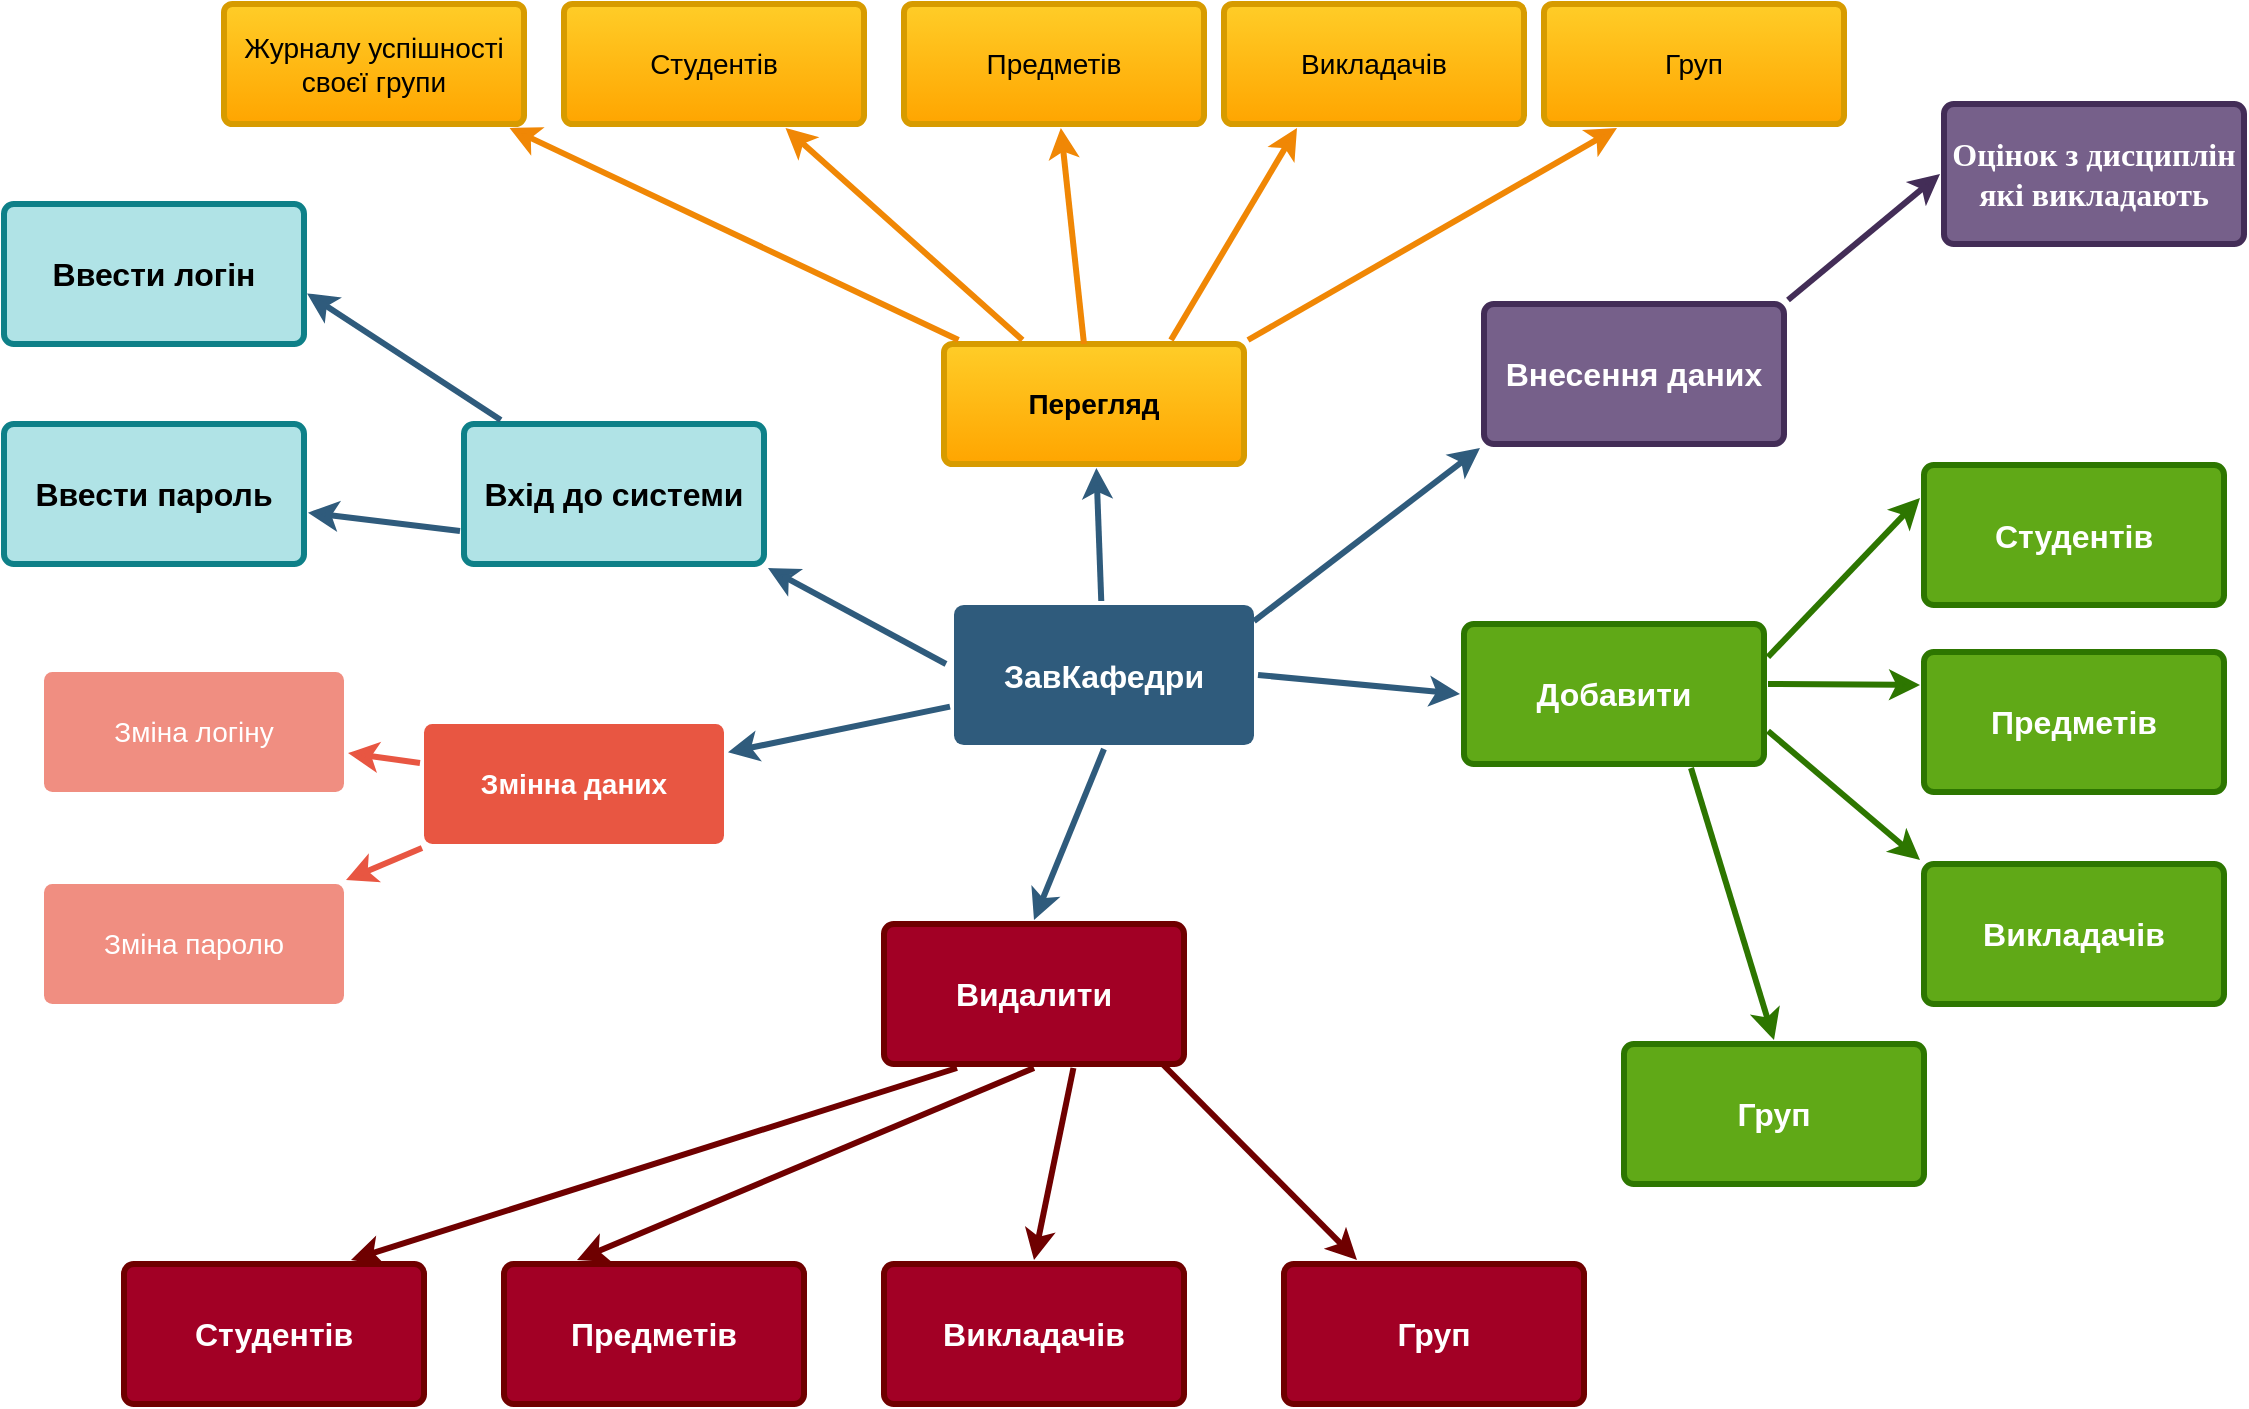 <mxfile version="13.1.14" type="github"><diagram id="6a731a19-8d31-9384-78a2-239565b7b9f0" name="Page-1"><mxGraphModel dx="1483" dy="840" grid="1" gridSize="10" guides="1" tooltips="1" connect="1" arrows="1" fold="1" page="1" pageScale="1" pageWidth="1169" pageHeight="827" background="#ffffff" math="0" shadow="0"><root><mxCell id="0"/><mxCell id="1" parent="0"/><mxCell id="1745" value="" style="edgeStyle=none;rounded=0;jumpStyle=none;html=1;shadow=0;labelBackgroundColor=none;startArrow=none;startFill=0;endArrow=classic;endFill=1;jettySize=auto;orthogonalLoop=1;strokeColor=#2F5B7C;strokeWidth=3;fontFamily=Helvetica;fontSize=16;fontColor=#23445D;spacing=5;" parent="1" source="1749" target="1764" edge="1"><mxGeometry relative="1" as="geometry"/></mxCell><mxCell id="1748" value="" style="edgeStyle=none;rounded=0;jumpStyle=none;html=1;shadow=0;labelBackgroundColor=none;startArrow=none;startFill=0;endArrow=classic;endFill=1;jettySize=auto;orthogonalLoop=1;strokeColor=#2F5B7C;strokeWidth=3;fontFamily=Helvetica;fontSize=16;fontColor=#23445D;spacing=5;" parent="1" source="1749" target="1753" edge="1"><mxGeometry relative="1" as="geometry"/></mxCell><mxCell id="1749" value="ЗавКафедри" style="rounded=1;whiteSpace=wrap;html=1;shadow=0;labelBackgroundColor=none;strokeColor=none;strokeWidth=3;fillColor=#2F5B7C;fontFamily=Helvetica;fontSize=16;fontColor=#FFFFFF;align=center;fontStyle=1;spacing=5;arcSize=7;perimeterSpacing=2;" parent="1" vertex="1"><mxGeometry x="495" y="380.5" width="150" height="70" as="geometry"/></mxCell><mxCell id="onV5FU4CI0vq8sCSWNWB-1821" value="Добавити" style="rounded=1;whiteSpace=wrap;html=1;shadow=0;labelBackgroundColor=none;strokeColor=#2D7600;strokeWidth=3;fillColor=#60a917;fontFamily=Helvetica;fontSize=16;fontColor=#ffffff;align=center;fontStyle=1;spacing=5;arcSize=7;perimeterSpacing=2;" vertex="1" parent="1"><mxGeometry x="750" y="390" width="150" height="70" as="geometry"/></mxCell><mxCell id="onV5FU4CI0vq8sCSWNWB-1834" value="Груп" style="rounded=1;whiteSpace=wrap;html=1;shadow=0;labelBackgroundColor=none;strokeColor=#2D7600;strokeWidth=3;fillColor=#60a917;fontFamily=Helvetica;fontSize=16;fontColor=#ffffff;align=center;fontStyle=1;spacing=5;arcSize=7;perimeterSpacing=2;" vertex="1" parent="1"><mxGeometry x="830" y="600" width="150" height="70" as="geometry"/></mxCell><mxCell id="onV5FU4CI0vq8sCSWNWB-1830" value="Викладачів" style="rounded=1;whiteSpace=wrap;html=1;shadow=0;labelBackgroundColor=none;strokeColor=#2D7600;strokeWidth=3;fillColor=#60a917;fontFamily=Helvetica;fontSize=16;fontColor=#ffffff;align=center;fontStyle=1;spacing=5;arcSize=7;perimeterSpacing=2;" vertex="1" parent="1"><mxGeometry x="980" y="510" width="150" height="70" as="geometry"/></mxCell><mxCell id="onV5FU4CI0vq8sCSWNWB-1827" value="Предметів" style="rounded=1;whiteSpace=wrap;html=1;shadow=0;labelBackgroundColor=none;strokeColor=#2D7600;strokeWidth=3;fillColor=#60a917;fontFamily=Helvetica;fontSize=16;fontColor=#ffffff;align=center;fontStyle=1;spacing=5;arcSize=7;perimeterSpacing=2;" vertex="1" parent="1"><mxGeometry x="980" y="404" width="150" height="70" as="geometry"/></mxCell><mxCell id="onV5FU4CI0vq8sCSWNWB-1824" value="Студентів" style="rounded=1;whiteSpace=wrap;html=1;shadow=0;labelBackgroundColor=none;strokeColor=#2D7600;strokeWidth=3;fillColor=#60a917;fontFamily=Helvetica;fontSize=16;fontColor=#ffffff;align=center;fontStyle=1;spacing=5;arcSize=7;perimeterSpacing=2;" vertex="1" parent="1"><mxGeometry x="980" y="310.5" width="150" height="70" as="geometry"/></mxCell><mxCell id="onV5FU4CI0vq8sCSWNWB-1806" value="Видалити" style="rounded=1;whiteSpace=wrap;html=1;shadow=0;labelBackgroundColor=none;strokeColor=#6F0000;strokeWidth=3;fillColor=#a20025;fontFamily=Helvetica;fontSize=16;fontColor=#ffffff;align=center;fontStyle=1;spacing=5;arcSize=7;perimeterSpacing=2;" vertex="1" parent="1"><mxGeometry x="460" y="540" width="150" height="70" as="geometry"/></mxCell><mxCell id="onV5FU4CI0vq8sCSWNWB-1818" value="Груп" style="rounded=1;whiteSpace=wrap;html=1;shadow=0;labelBackgroundColor=none;strokeColor=#6F0000;strokeWidth=3;fillColor=#a20025;fontFamily=Helvetica;fontSize=16;fontColor=#ffffff;align=center;fontStyle=1;spacing=5;arcSize=7;perimeterSpacing=2;" vertex="1" parent="1"><mxGeometry x="660" y="710" width="150" height="70" as="geometry"/></mxCell><mxCell id="onV5FU4CI0vq8sCSWNWB-1815" value="Викладачів" style="rounded=1;whiteSpace=wrap;html=1;shadow=0;labelBackgroundColor=none;strokeColor=#6F0000;strokeWidth=3;fillColor=#a20025;fontFamily=Helvetica;fontSize=16;fontColor=#ffffff;align=center;fontStyle=1;spacing=5;arcSize=7;perimeterSpacing=2;" vertex="1" parent="1"><mxGeometry x="460" y="710" width="150" height="70" as="geometry"/></mxCell><mxCell id="onV5FU4CI0vq8sCSWNWB-1812" value="Предметів" style="rounded=1;whiteSpace=wrap;html=1;shadow=0;labelBackgroundColor=none;strokeColor=#6F0000;strokeWidth=3;fillColor=#a20025;fontFamily=Helvetica;fontSize=16;fontColor=#ffffff;align=center;fontStyle=1;spacing=5;arcSize=7;perimeterSpacing=2;" vertex="1" parent="1"><mxGeometry x="270" y="710" width="150" height="70" as="geometry"/></mxCell><mxCell id="onV5FU4CI0vq8sCSWNWB-1810" value="Студентів" style="rounded=1;whiteSpace=wrap;html=1;shadow=0;labelBackgroundColor=none;strokeColor=#6F0000;strokeWidth=3;fillColor=#a20025;fontFamily=Helvetica;fontSize=16;fontColor=#ffffff;align=center;fontStyle=1;spacing=5;arcSize=7;perimeterSpacing=2;" vertex="1" parent="1"><mxGeometry x="80" y="710" width="150" height="70" as="geometry"/></mxCell><mxCell id="onV5FU4CI0vq8sCSWNWB-1797" value="Внесення даних" style="rounded=1;whiteSpace=wrap;html=1;shadow=0;labelBackgroundColor=none;strokeColor=#432D57;strokeWidth=3;fillColor=#76608a;fontFamily=Helvetica;fontSize=16;fontColor=#ffffff;align=center;fontStyle=1;spacing=5;arcSize=7;perimeterSpacing=2;" vertex="1" parent="1"><mxGeometry x="760" y="230" width="150" height="70" as="geometry"/></mxCell><mxCell id="onV5FU4CI0vq8sCSWNWB-1800" value="&lt;p class=&quot;MsoNormal&quot;&gt;&lt;span style=&quot;font-family: &amp;#34;times new roman&amp;#34; ; font-size: 12 0000pt&quot;&gt;Оцінок з дисциплін які викладають&lt;/span&gt;&lt;span style=&quot;font-family: &amp;#34;times new roman&amp;#34; ; font-size: 12 0000pt&quot;&gt;&lt;/span&gt;&lt;/p&gt;" style="rounded=1;whiteSpace=wrap;html=1;shadow=0;labelBackgroundColor=none;strokeColor=#432D57;strokeWidth=3;fillColor=#76608a;fontFamily=Helvetica;fontSize=16;fontColor=#ffffff;align=center;fontStyle=1;spacing=5;arcSize=7;perimeterSpacing=2;" vertex="1" parent="1"><mxGeometry x="990" y="130" width="150" height="70" as="geometry"/></mxCell><mxCell id="onV5FU4CI0vq8sCSWNWB-1781" value="Вхід до системи" style="rounded=1;whiteSpace=wrap;html=1;shadow=0;labelBackgroundColor=none;strokeColor=#0e8088;strokeWidth=3;fillColor=#b0e3e6;fontFamily=Helvetica;fontSize=16;align=center;fontStyle=1;spacing=5;arcSize=7;perimeterSpacing=2;" vertex="1" parent="1"><mxGeometry x="250" y="290" width="150" height="70" as="geometry"/></mxCell><mxCell id="onV5FU4CI0vq8sCSWNWB-1791" value="Ввести логін" style="rounded=1;whiteSpace=wrap;html=1;shadow=0;labelBackgroundColor=none;strokeColor=#0e8088;strokeWidth=3;fillColor=#b0e3e6;fontFamily=Helvetica;fontSize=16;align=center;fontStyle=1;spacing=5;arcSize=7;perimeterSpacing=2;" vertex="1" parent="1"><mxGeometry x="20" y="180" width="150" height="70" as="geometry"/></mxCell><mxCell id="onV5FU4CI0vq8sCSWNWB-1789" value="Ввести пароль&lt;span style=&quot;color: rgba(0 , 0 , 0 , 0) ; font-family: monospace ; font-size: 0px ; font-weight: 400&quot;&gt;%3CmxGraphModel%3E%3Croot%3E%3CmxCell%20id%3D%220%22%2F%3E%3CmxCell%20id%3D%221%22%20parent%3D%220%22%2F%3E%3CmxCell%20id%3D%222%22%20value%3D%22%22%20style%3D%22edgeStyle%3Dnone%3Brounded%3D0%3BjumpStyle%3Dnone%3Bhtml%3D1%3Bshadow%3D0%3BlabelBackgroundColor%3Dnone%3BstartArrow%3Dnone%3BstartFill%3D0%3BendArrow%3Dclassic%3BendFill%3D1%3BjettySize%3Dauto%3BorthogonalLoop%3D1%3BstrokeColor%3D%232F5B7C%3BstrokeWidth%3D3%3BfontFamily%3DHelvetica%3BfontSize%3D16%3BfontColor%3D%2323445D%3Bspacing%3D5%3BentryX%3D1%3BentryY%3D1%3BentryDx%3D0%3BentryDy%3D0%3B%22%20edge%3D%221%22%20parent%3D%221%22%3E%3CmxGeometry%20relative%3D%221%22%20as%3D%22geometry%22%3E%3CmxPoint%20x%3D%22491%22%20y%3D%22410%22%20as%3D%22sourcePoint%22%2F%3E%3CmxPoint%20x%3D%22367%22%20y%3D%22352%22%20as%3D%22targetPoint%22%2F%3E%3C%2FmxGeometry%3E%3C%2FmxCell%3E%3C%2Froot%3E%3C%2FmxGraphModel%3E&lt;/span&gt;" style="rounded=1;whiteSpace=wrap;html=1;shadow=0;labelBackgroundColor=none;strokeColor=#0e8088;strokeWidth=3;fillColor=#b0e3e6;fontFamily=Helvetica;fontSize=16;align=center;fontStyle=1;spacing=5;arcSize=7;perimeterSpacing=2;" vertex="1" parent="1"><mxGeometry x="20" y="290" width="150" height="70" as="geometry"/></mxCell><mxCell id="1750" value="" style="edgeStyle=none;rounded=1;jumpStyle=none;html=1;shadow=0;labelBackgroundColor=none;startArrow=none;startFill=0;jettySize=auto;orthogonalLoop=1;strokeColor=#E85642;strokeWidth=3;fontFamily=Helvetica;fontSize=14;fontColor=#FFFFFF;spacing=5;fontStyle=1;fillColor=#b0e3e6;" parent="1" source="1753" target="1756" edge="1"><mxGeometry relative="1" as="geometry"/></mxCell><mxCell id="1752" value="" style="edgeStyle=none;rounded=1;jumpStyle=none;html=1;shadow=0;labelBackgroundColor=none;startArrow=none;startFill=0;jettySize=auto;orthogonalLoop=1;strokeColor=#E85642;strokeWidth=3;fontFamily=Helvetica;fontSize=14;fontColor=#FFFFFF;spacing=5;fontStyle=1;fillColor=#b0e3e6;" parent="1" source="1753" target="1754" edge="1"><mxGeometry relative="1" as="geometry"/></mxCell><mxCell id="1753" value="Змінна даних" style="rounded=1;whiteSpace=wrap;html=1;shadow=0;labelBackgroundColor=none;strokeColor=none;strokeWidth=3;fillColor=#e85642;fontFamily=Helvetica;fontSize=14;fontColor=#FFFFFF;align=center;spacing=5;fontStyle=1;arcSize=7;perimeterSpacing=2;" parent="1" vertex="1"><mxGeometry x="230" y="440" width="150" height="60" as="geometry"/></mxCell><mxCell id="1754" value="Зміна паролю" style="rounded=1;whiteSpace=wrap;html=1;shadow=0;labelBackgroundColor=none;strokeColor=none;strokeWidth=3;fillColor=#f08e81;fontFamily=Helvetica;fontSize=14;fontColor=#FFFFFF;align=center;spacing=5;fontStyle=0;arcSize=7;perimeterSpacing=2;" parent="1" vertex="1"><mxGeometry x="40" y="520" width="150" height="60" as="geometry"/></mxCell><mxCell id="1756" value="Зміна логіну" style="rounded=1;whiteSpace=wrap;html=1;shadow=0;labelBackgroundColor=none;strokeColor=none;strokeWidth=3;fillColor=#f08e81;fontFamily=Helvetica;fontSize=14;fontColor=#FFFFFF;align=center;spacing=5;fontStyle=0;arcSize=7;perimeterSpacing=2;" parent="1" vertex="1"><mxGeometry x="40" y="414" width="150" height="60" as="geometry"/></mxCell><mxCell id="1764" value="Перегляд" style="rounded=1;whiteSpace=wrap;html=1;shadow=0;labelBackgroundColor=none;strokeColor=#d79b00;strokeWidth=3;fillColor=#ffcd28;fontFamily=Helvetica;fontSize=14;align=center;spacing=5;fontStyle=1;arcSize=7;perimeterSpacing=2;gradientColor=#ffa500;" parent="1" vertex="1"><mxGeometry x="490" y="250" width="150" height="60" as="geometry"/></mxCell><mxCell id="onV5FU4CI0vq8sCSWNWB-1804" value="&lt;span style=&quot;font-weight: normal&quot;&gt;Груп&lt;/span&gt;" style="rounded=1;whiteSpace=wrap;html=1;shadow=0;labelBackgroundColor=none;strokeColor=#d79b00;strokeWidth=3;fillColor=#ffcd28;fontFamily=Helvetica;fontSize=14;align=center;spacing=5;fontStyle=1;arcSize=7;perimeterSpacing=2;gradientColor=#ffa500;" vertex="1" parent="1"><mxGeometry x="790" y="80" width="150" height="60" as="geometry"/></mxCell><mxCell id="onV5FU4CI0vq8sCSWNWB-1795" value="&lt;span style=&quot;font-weight: normal&quot;&gt;Викладачів&lt;/span&gt;" style="rounded=1;whiteSpace=wrap;html=1;shadow=0;labelBackgroundColor=none;strokeColor=#d79b00;strokeWidth=3;fillColor=#ffcd28;fontFamily=Helvetica;fontSize=14;align=center;spacing=5;fontStyle=1;arcSize=7;perimeterSpacing=2;gradientColor=#ffa500;" vertex="1" parent="1"><mxGeometry x="630" y="80" width="150" height="60" as="geometry"/></mxCell><mxCell id="1765" value="Предметів" style="rounded=1;whiteSpace=wrap;html=1;shadow=0;labelBackgroundColor=none;strokeColor=#d79b00;strokeWidth=3;fillColor=#ffcd28;fontFamily=Helvetica;fontSize=14;align=center;spacing=5;arcSize=7;perimeterSpacing=2;gradientColor=#ffa500;" parent="1" vertex="1"><mxGeometry x="470" y="80" width="150" height="60" as="geometry"/></mxCell><mxCell id="1766" value="" style="edgeStyle=none;rounded=0;jumpStyle=none;html=1;shadow=0;labelBackgroundColor=none;startArrow=none;startFill=0;endArrow=classic;endFill=1;jettySize=auto;orthogonalLoop=1;strokeColor=#F08705;strokeWidth=3;fontFamily=Helvetica;fontSize=14;fontColor=#FFFFFF;spacing=5;" parent="1" target="1765" edge="1"><mxGeometry relative="1" as="geometry"><mxPoint x="560" y="250" as="sourcePoint"/></mxGeometry></mxCell><mxCell id="1767" value="Студентів" style="rounded=1;whiteSpace=wrap;html=1;shadow=0;labelBackgroundColor=none;strokeColor=#d79b00;strokeWidth=3;fillColor=#ffcd28;fontFamily=Helvetica;fontSize=14;align=center;spacing=5;arcSize=7;perimeterSpacing=2;gradientColor=#ffa500;" parent="1" vertex="1"><mxGeometry x="300" y="80" width="150" height="60" as="geometry"/></mxCell><mxCell id="1768" value="" style="edgeStyle=none;rounded=0;jumpStyle=none;html=1;shadow=0;labelBackgroundColor=none;startArrow=none;startFill=0;endArrow=classic;endFill=1;jettySize=auto;orthogonalLoop=1;strokeColor=#F08705;strokeWidth=3;fontFamily=Helvetica;fontSize=14;fontColor=#FFFFFF;spacing=5;" parent="1" source="1764" target="1767" edge="1"><mxGeometry relative="1" as="geometry"/></mxCell><mxCell id="1769" value="Журналу успішності своєї групи" style="rounded=1;whiteSpace=wrap;html=1;shadow=0;labelBackgroundColor=none;strokeColor=#d79b00;strokeWidth=3;fillColor=#ffcd28;fontFamily=Helvetica;fontSize=14;align=center;spacing=5;arcSize=7;perimeterSpacing=2;gradientColor=#ffa500;" parent="1" vertex="1"><mxGeometry x="130" y="80" width="150" height="60" as="geometry"/></mxCell><mxCell id="1770" value="" style="edgeStyle=none;rounded=0;jumpStyle=none;html=1;shadow=0;labelBackgroundColor=none;startArrow=none;startFill=0;endArrow=classic;endFill=1;jettySize=auto;orthogonalLoop=1;strokeColor=#F08705;strokeWidth=3;fontFamily=Helvetica;fontSize=14;fontColor=#FFFFFF;spacing=5;" parent="1" source="1764" target="1769" edge="1"><mxGeometry relative="1" as="geometry"/></mxCell><mxCell id="onV5FU4CI0vq8sCSWNWB-1783" value="" style="edgeStyle=none;rounded=0;jumpStyle=none;html=1;shadow=0;labelBackgroundColor=none;startArrow=none;startFill=0;endArrow=classic;endFill=1;jettySize=auto;orthogonalLoop=1;strokeColor=#2F5B7C;strokeWidth=3;fontFamily=Helvetica;fontSize=16;fontColor=#23445D;spacing=5;entryX=1;entryY=1;entryDx=0;entryDy=0;" edge="1" parent="1" target="onV5FU4CI0vq8sCSWNWB-1781"><mxGeometry relative="1" as="geometry"><mxPoint x="491" y="410" as="sourcePoint"/><mxPoint x="365" y="418.023" as="targetPoint"/></mxGeometry></mxCell><mxCell id="onV5FU4CI0vq8sCSWNWB-1788" value="" style="edgeStyle=none;rounded=0;jumpStyle=none;html=1;shadow=0;labelBackgroundColor=none;startArrow=none;startFill=0;endArrow=classic;endFill=1;jettySize=auto;orthogonalLoop=1;strokeColor=#2F5B7C;strokeWidth=3;fontFamily=Helvetica;fontSize=16;fontColor=#23445D;spacing=5;exitX=0;exitY=0.75;exitDx=0;exitDy=0;" edge="1" parent="1" source="onV5FU4CI0vq8sCSWNWB-1781" target="onV5FU4CI0vq8sCSWNWB-1789"><mxGeometry relative="1" as="geometry"><mxPoint x="501" y="420" as="sourcePoint"/><mxPoint x="150" y="340" as="targetPoint"/></mxGeometry></mxCell><mxCell id="onV5FU4CI0vq8sCSWNWB-1793" value="" style="edgeStyle=none;rounded=0;jumpStyle=none;html=1;shadow=0;labelBackgroundColor=none;startArrow=none;startFill=0;endArrow=classic;endFill=1;jettySize=auto;orthogonalLoop=1;strokeColor=#2F5B7C;strokeWidth=3;fontFamily=Helvetica;fontSize=16;fontColor=#23445D;spacing=5;entryX=0.997;entryY=0.631;entryDx=0;entryDy=0;entryPerimeter=0;" edge="1" parent="1" source="onV5FU4CI0vq8sCSWNWB-1781" target="onV5FU4CI0vq8sCSWNWB-1791"><mxGeometry relative="1" as="geometry"><mxPoint x="223" y="343.5" as="sourcePoint"/><mxPoint x="171.152" y="372.5" as="targetPoint"/></mxGeometry></mxCell><mxCell id="onV5FU4CI0vq8sCSWNWB-1794" value="" style="edgeStyle=none;rounded=0;jumpStyle=none;html=1;shadow=0;labelBackgroundColor=none;startArrow=none;startFill=0;endArrow=classic;endFill=1;jettySize=auto;orthogonalLoop=1;strokeColor=#F08705;strokeWidth=3;fontFamily=Helvetica;fontSize=14;fontColor=#FFFFFF;spacing=5;exitX=0.75;exitY=0;exitDx=0;exitDy=0;entryX=0.25;entryY=1;entryDx=0;entryDy=0;" edge="1" parent="1" source="1764" target="onV5FU4CI0vq8sCSWNWB-1795"><mxGeometry relative="1" as="geometry"><mxPoint x="799.997" y="208.5" as="sourcePoint"/><mxPoint x="845.863" y="122.5" as="targetPoint"/></mxGeometry></mxCell><mxCell id="onV5FU4CI0vq8sCSWNWB-1799" value="" style="edgeStyle=none;rounded=0;jumpStyle=none;html=1;shadow=0;labelBackgroundColor=none;startArrow=none;startFill=0;endArrow=classic;endFill=1;jettySize=auto;orthogonalLoop=1;strokeColor=#2F5B7C;strokeWidth=3;fontFamily=Helvetica;fontSize=16;fontColor=#23445D;spacing=5;exitX=0.987;exitY=0.136;exitDx=0;exitDy=0;entryX=0;entryY=1;entryDx=0;entryDy=0;exitPerimeter=0;" edge="1" parent="1" source="1749" target="onV5FU4CI0vq8sCSWNWB-1797"><mxGeometry relative="1" as="geometry"><mxPoint x="566.014" y="388.5" as="sourcePoint"/><mxPoint x="537.096" y="312" as="targetPoint"/></mxGeometry></mxCell><mxCell id="onV5FU4CI0vq8sCSWNWB-1802" value="" style="edgeStyle=none;rounded=0;jumpStyle=none;html=1;shadow=0;labelBackgroundColor=none;startArrow=none;startFill=0;endArrow=classic;endFill=1;jettySize=auto;orthogonalLoop=1;strokeColor=#432D57;strokeWidth=3;fontFamily=Helvetica;fontSize=16;fontColor=#23445D;spacing=5;exitX=1;exitY=0;exitDx=0;exitDy=0;entryX=0;entryY=0.5;entryDx=0;entryDy=0;fillColor=#76608a;" edge="1" parent="1" source="onV5FU4CI0vq8sCSWNWB-1797" target="onV5FU4CI0vq8sCSWNWB-1800"><mxGeometry relative="1" as="geometry"><mxPoint x="657" y="425.5" as="sourcePoint"/><mxPoint x="758" y="315" as="targetPoint"/></mxGeometry></mxCell><mxCell id="onV5FU4CI0vq8sCSWNWB-1803" value="" style="edgeStyle=none;rounded=0;jumpStyle=none;html=1;shadow=0;labelBackgroundColor=none;startArrow=none;startFill=0;endArrow=classic;endFill=1;jettySize=auto;orthogonalLoop=1;strokeColor=#F08705;strokeWidth=3;fontFamily=Helvetica;fontSize=14;fontColor=#FFFFFF;spacing=5;exitX=1;exitY=0;exitDx=0;exitDy=0;entryX=0.25;entryY=1;entryDx=0;entryDy=0;" edge="1" parent="1" source="1764" target="onV5FU4CI0vq8sCSWNWB-1804"><mxGeometry relative="1" as="geometry"><mxPoint x="563.5" y="248.0" as="sourcePoint"/><mxPoint x="790" y="160" as="targetPoint"/></mxGeometry></mxCell><mxCell id="onV5FU4CI0vq8sCSWNWB-1808" value="" style="edgeStyle=none;rounded=0;jumpStyle=none;html=1;shadow=0;labelBackgroundColor=none;startArrow=none;startFill=0;endArrow=classic;endFill=1;jettySize=auto;orthogonalLoop=1;strokeColor=#2F5B7C;strokeWidth=3;fontFamily=Helvetica;fontSize=16;fontColor=#23445D;spacing=5;entryX=0.5;entryY=0;entryDx=0;entryDy=0;exitX=0.5;exitY=1;exitDx=0;exitDy=0;" edge="1" parent="1" source="1749" target="onV5FU4CI0vq8sCSWNWB-1806"><mxGeometry relative="1" as="geometry"><mxPoint x="578.635" y="388.5" as="sourcePoint"/><mxPoint x="576.181" y="322" as="targetPoint"/></mxGeometry></mxCell><mxCell id="onV5FU4CI0vq8sCSWNWB-1809" value="" style="edgeStyle=none;rounded=0;jumpStyle=none;html=1;shadow=0;labelBackgroundColor=none;startArrow=none;startFill=0;endArrow=classic;endFill=1;jettySize=auto;orthogonalLoop=1;strokeColor=#6F0000;strokeWidth=3;fontFamily=Helvetica;fontSize=16;fontColor=#23445D;spacing=5;exitX=0.25;exitY=1;exitDx=0;exitDy=0;entryX=0.75;entryY=0;entryDx=0;entryDy=0;fillColor=#a20025;" edge="1" parent="1" source="onV5FU4CI0vq8sCSWNWB-1806" target="onV5FU4CI0vq8sCSWNWB-1810"><mxGeometry relative="1" as="geometry"><mxPoint x="580" y="462.5" as="sourcePoint"/><mxPoint x="340" y="650" as="targetPoint"/></mxGeometry></mxCell><mxCell id="onV5FU4CI0vq8sCSWNWB-1814" value="" style="edgeStyle=none;rounded=0;jumpStyle=none;html=1;shadow=0;labelBackgroundColor=none;startArrow=none;startFill=0;endArrow=classic;endFill=1;jettySize=auto;orthogonalLoop=1;strokeColor=#6F0000;strokeWidth=3;fontFamily=Helvetica;fontSize=16;fontColor=#23445D;spacing=5;exitX=0.5;exitY=1;exitDx=0;exitDy=0;entryX=0.25;entryY=0;entryDx=0;entryDy=0;fillColor=#a20025;" edge="1" parent="1" source="onV5FU4CI0vq8sCSWNWB-1806" target="onV5FU4CI0vq8sCSWNWB-1812"><mxGeometry relative="1" as="geometry"><mxPoint x="466.5" y="602" as="sourcePoint"/><mxPoint x="303.5" y="678" as="targetPoint"/></mxGeometry></mxCell><mxCell id="onV5FU4CI0vq8sCSWNWB-1817" value="" style="edgeStyle=none;rounded=0;jumpStyle=none;html=1;shadow=0;labelBackgroundColor=none;startArrow=none;startFill=0;endArrow=classic;endFill=1;jettySize=auto;orthogonalLoop=1;strokeColor=#6F0000;strokeWidth=3;fontFamily=Helvetica;fontSize=16;fontColor=#23445D;spacing=5;exitX=0.628;exitY=1;exitDx=0;exitDy=0;entryX=0.5;entryY=0;entryDx=0;entryDy=0;fillColor=#a20025;exitPerimeter=0;" edge="1" parent="1" source="onV5FU4CI0vq8sCSWNWB-1806" target="onV5FU4CI0vq8sCSWNWB-1815"><mxGeometry relative="1" as="geometry"><mxPoint x="505" y="602" as="sourcePoint"/><mxPoint x="406.5" y="678" as="targetPoint"/></mxGeometry></mxCell><mxCell id="onV5FU4CI0vq8sCSWNWB-1820" value="" style="edgeStyle=none;rounded=0;jumpStyle=none;html=1;shadow=0;labelBackgroundColor=none;startArrow=none;startFill=0;endArrow=classic;endFill=1;jettySize=auto;orthogonalLoop=1;strokeColor=#6F0000;strokeWidth=3;fontFamily=Helvetica;fontSize=16;fontColor=#23445D;spacing=5;exitX=0.917;exitY=0.973;exitDx=0;exitDy=0;entryX=0.25;entryY=0;entryDx=0;entryDy=0;fillColor=#a20025;exitPerimeter=0;" edge="1" parent="1" source="onV5FU4CI0vq8sCSWNWB-1806" target="onV5FU4CI0vq8sCSWNWB-1818"><mxGeometry relative="1" as="geometry"><mxPoint x="543.5" y="602" as="sourcePoint"/><mxPoint x="615" y="678" as="targetPoint"/></mxGeometry></mxCell><mxCell id="onV5FU4CI0vq8sCSWNWB-1823" value="" style="edgeStyle=none;rounded=0;jumpStyle=none;html=1;shadow=0;labelBackgroundColor=none;startArrow=none;startFill=0;endArrow=classic;endFill=1;jettySize=auto;orthogonalLoop=1;strokeColor=#2F5B7C;strokeWidth=3;fontFamily=Helvetica;fontSize=16;fontColor=#23445D;spacing=5;exitX=1;exitY=0.5;exitDx=0;exitDy=0;entryX=0;entryY=0.5;entryDx=0;entryDy=0;" edge="1" parent="1" source="1749" target="onV5FU4CI0vq8sCSWNWB-1821"><mxGeometry relative="1" as="geometry"><mxPoint x="654.998" y="398.564" as="sourcePoint"/><mxPoint x="768" y="312" as="targetPoint"/></mxGeometry></mxCell><mxCell id="onV5FU4CI0vq8sCSWNWB-1826" value="" style="edgeStyle=none;rounded=0;jumpStyle=none;html=1;shadow=0;labelBackgroundColor=none;startArrow=none;startFill=0;endArrow=classic;endFill=1;jettySize=auto;orthogonalLoop=1;strokeColor=#2D7600;strokeWidth=3;fontFamily=Helvetica;fontSize=16;fontColor=#23445D;spacing=5;exitX=1;exitY=0.25;exitDx=0;exitDy=0;entryX=0;entryY=0.25;entryDx=0;entryDy=0;fillColor=#60a917;" edge="1" parent="1" source="onV5FU4CI0vq8sCSWNWB-1821" target="onV5FU4CI0vq8sCSWNWB-1824"><mxGeometry relative="1" as="geometry"><mxPoint x="657" y="425.5" as="sourcePoint"/><mxPoint x="798" y="515" as="targetPoint"/></mxGeometry></mxCell><mxCell id="onV5FU4CI0vq8sCSWNWB-1829" value="" style="edgeStyle=none;rounded=0;jumpStyle=none;html=1;shadow=0;labelBackgroundColor=none;startArrow=none;startFill=0;endArrow=classic;endFill=1;jettySize=auto;orthogonalLoop=1;strokeColor=#2D7600;strokeWidth=3;fontFamily=Helvetica;fontSize=16;fontColor=#23445D;spacing=5;entryX=0;entryY=0.25;entryDx=0;entryDy=0;fillColor=#60a917;" edge="1" parent="1" target="onV5FU4CI0vq8sCSWNWB-1827"><mxGeometry relative="1" as="geometry"><mxPoint x="902" y="420" as="sourcePoint"/><mxPoint x="988" y="337" as="targetPoint"/></mxGeometry></mxCell><mxCell id="onV5FU4CI0vq8sCSWNWB-1832" value="" style="edgeStyle=none;rounded=0;jumpStyle=none;html=1;shadow=0;labelBackgroundColor=none;startArrow=none;startFill=0;endArrow=classic;endFill=1;jettySize=auto;orthogonalLoop=1;strokeColor=#2D7600;strokeWidth=3;fontFamily=Helvetica;fontSize=16;fontColor=#23445D;spacing=5;entryX=0;entryY=0;entryDx=0;entryDy=0;fillColor=#60a917;exitX=1;exitY=0.75;exitDx=0;exitDy=0;" edge="1" parent="1" source="onV5FU4CI0vq8sCSWNWB-1821" target="onV5FU4CI0vq8sCSWNWB-1830"><mxGeometry relative="1" as="geometry"><mxPoint x="912" y="420" as="sourcePoint"/><mxPoint x="988" y="446.5" as="targetPoint"/></mxGeometry></mxCell><mxCell id="onV5FU4CI0vq8sCSWNWB-1833" value="" style="edgeStyle=none;rounded=0;jumpStyle=none;html=1;shadow=0;labelBackgroundColor=none;startArrow=none;startFill=0;endArrow=classic;endFill=1;jettySize=auto;orthogonalLoop=1;strokeColor=#2D7600;strokeWidth=3;fontFamily=Helvetica;fontSize=16;fontColor=#23445D;spacing=5;fillColor=#60a917;exitX=0.75;exitY=1;exitDx=0;exitDy=0;entryX=0.5;entryY=0;entryDx=0;entryDy=0;" edge="1" parent="1" source="onV5FU4CI0vq8sCSWNWB-1821" target="onV5FU4CI0vq8sCSWNWB-1834"><mxGeometry relative="1" as="geometry"><mxPoint x="912" y="453.5" as="sourcePoint"/><mxPoint x="890" y="550" as="targetPoint"/></mxGeometry></mxCell></root></mxGraphModel></diagram></mxfile>